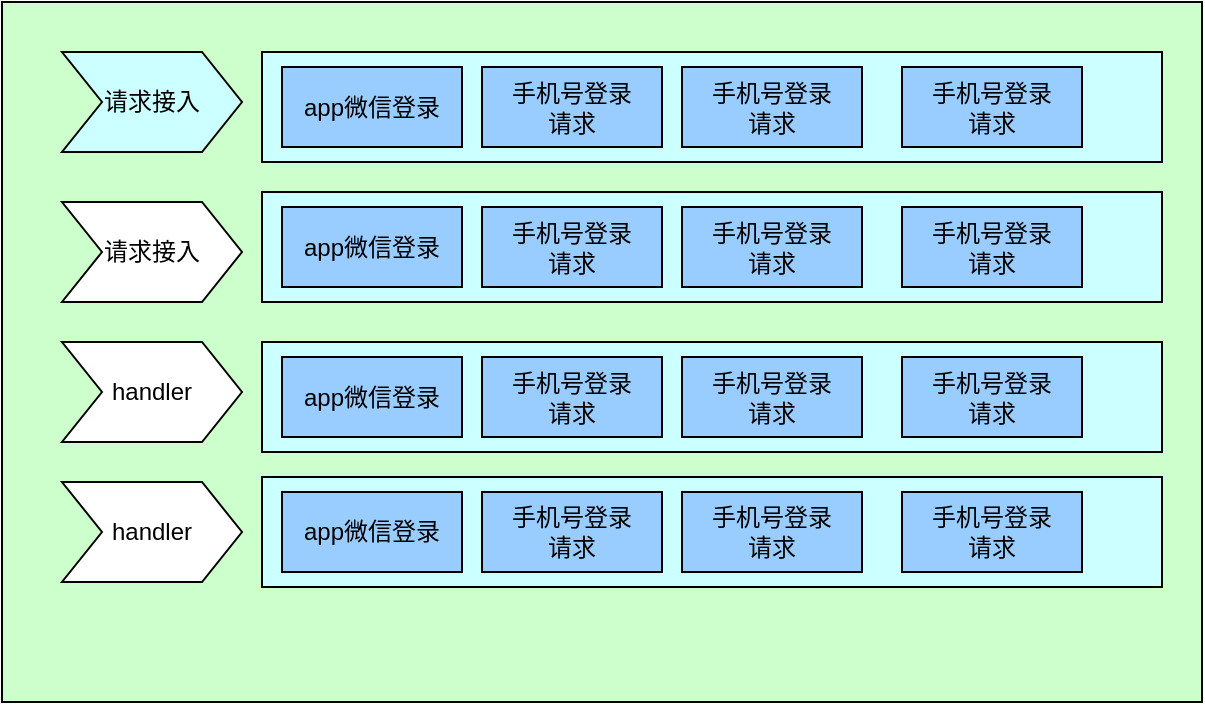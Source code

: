 <mxfile version="15.7.3" type="github">
  <diagram id="kJFJ0D_12UuaY3lmtUbJ" name="第 1 页">
    <mxGraphModel dx="1026" dy="514" grid="1" gridSize="10" guides="1" tooltips="1" connect="1" arrows="1" fold="1" page="1" pageScale="1" pageWidth="827" pageHeight="1169" math="0" shadow="0">
      <root>
        <mxCell id="0" />
        <mxCell id="1" parent="0" />
        <mxCell id="mRexfQhfjzAPBLykWlBQ-3" value="" style="rounded=0;whiteSpace=wrap;html=1;fillColor=#CCFFCC;" vertex="1" parent="1">
          <mxGeometry x="170" y="120" width="600" height="350" as="geometry" />
        </mxCell>
        <mxCell id="mRexfQhfjzAPBLykWlBQ-4" value="请求接入" style="shape=step;perimeter=stepPerimeter;whiteSpace=wrap;html=1;fixedSize=1;fillColor=#CCFFFF;" vertex="1" parent="1">
          <mxGeometry x="200" y="145" width="90" height="50" as="geometry" />
        </mxCell>
        <mxCell id="mRexfQhfjzAPBLykWlBQ-5" value="请求接入" style="shape=step;perimeter=stepPerimeter;whiteSpace=wrap;html=1;fixedSize=1;" vertex="1" parent="1">
          <mxGeometry x="200" y="220" width="90" height="50" as="geometry" />
        </mxCell>
        <mxCell id="mRexfQhfjzAPBLykWlBQ-6" value="handler" style="shape=step;perimeter=stepPerimeter;whiteSpace=wrap;html=1;fixedSize=1;" vertex="1" parent="1">
          <mxGeometry x="200" y="290" width="90" height="50" as="geometry" />
        </mxCell>
        <mxCell id="mRexfQhfjzAPBLykWlBQ-7" value="handler" style="shape=step;perimeter=stepPerimeter;whiteSpace=wrap;html=1;fixedSize=1;" vertex="1" parent="1">
          <mxGeometry x="200" y="360" width="90" height="50" as="geometry" />
        </mxCell>
        <mxCell id="mRexfQhfjzAPBLykWlBQ-8" value="" style="whiteSpace=wrap;html=1;fillColor=#CCFFFF;" vertex="1" parent="1">
          <mxGeometry x="300" y="145" width="450" height="55" as="geometry" />
        </mxCell>
        <mxCell id="mRexfQhfjzAPBLykWlBQ-9" value="app微信登录" style="whiteSpace=wrap;html=1;fillColor=#99CCFF;" vertex="1" parent="1">
          <mxGeometry x="310" y="152.5" width="90" height="40" as="geometry" />
        </mxCell>
        <mxCell id="mRexfQhfjzAPBLykWlBQ-10" value="&lt;div class=&quot;mind-clipboard&quot;&gt;手机号登录&lt;div&gt;请求&lt;/div&gt;&lt;/div&gt;" style="whiteSpace=wrap;html=1;fillColor=#99CCFF;" vertex="1" parent="1">
          <mxGeometry x="410" y="152.5" width="90" height="40" as="geometry" />
        </mxCell>
        <mxCell id="mRexfQhfjzAPBLykWlBQ-11" value="&lt;div class=&quot;mind-clipboard&quot;&gt;手机号登录&lt;div&gt;请求&lt;/div&gt;&lt;/div&gt;" style="whiteSpace=wrap;html=1;fillColor=#99CCFF;" vertex="1" parent="1">
          <mxGeometry x="510" y="152.5" width="90" height="40" as="geometry" />
        </mxCell>
        <mxCell id="mRexfQhfjzAPBLykWlBQ-12" value="&lt;div class=&quot;mind-clipboard&quot;&gt;手机号登录&lt;div&gt;请求&lt;/div&gt;&lt;/div&gt;" style="whiteSpace=wrap;html=1;fillColor=#99CCFF;" vertex="1" parent="1">
          <mxGeometry x="620" y="152.5" width="90" height="40" as="geometry" />
        </mxCell>
        <mxCell id="mRexfQhfjzAPBLykWlBQ-13" value="" style="whiteSpace=wrap;html=1;fillColor=#CCFFFF;" vertex="1" parent="1">
          <mxGeometry x="300" y="215" width="450" height="55" as="geometry" />
        </mxCell>
        <mxCell id="mRexfQhfjzAPBLykWlBQ-14" value="app微信登录" style="whiteSpace=wrap;html=1;fillColor=#99CCFF;" vertex="1" parent="1">
          <mxGeometry x="310" y="222.5" width="90" height="40" as="geometry" />
        </mxCell>
        <mxCell id="mRexfQhfjzAPBLykWlBQ-15" value="&lt;div class=&quot;mind-clipboard&quot;&gt;手机号登录&lt;div&gt;请求&lt;/div&gt;&lt;/div&gt;" style="whiteSpace=wrap;html=1;fillColor=#99CCFF;" vertex="1" parent="1">
          <mxGeometry x="410" y="222.5" width="90" height="40" as="geometry" />
        </mxCell>
        <mxCell id="mRexfQhfjzAPBLykWlBQ-16" value="&lt;div class=&quot;mind-clipboard&quot;&gt;手机号登录&lt;div&gt;请求&lt;/div&gt;&lt;/div&gt;" style="whiteSpace=wrap;html=1;fillColor=#99CCFF;" vertex="1" parent="1">
          <mxGeometry x="510" y="222.5" width="90" height="40" as="geometry" />
        </mxCell>
        <mxCell id="mRexfQhfjzAPBLykWlBQ-17" value="&lt;div class=&quot;mind-clipboard&quot;&gt;手机号登录&lt;div&gt;请求&lt;/div&gt;&lt;/div&gt;" style="whiteSpace=wrap;html=1;fillColor=#99CCFF;" vertex="1" parent="1">
          <mxGeometry x="620" y="222.5" width="90" height="40" as="geometry" />
        </mxCell>
        <mxCell id="mRexfQhfjzAPBLykWlBQ-18" value="" style="whiteSpace=wrap;html=1;fillColor=#CCFFFF;" vertex="1" parent="1">
          <mxGeometry x="300" y="290" width="450" height="55" as="geometry" />
        </mxCell>
        <mxCell id="mRexfQhfjzAPBLykWlBQ-19" value="app微信登录" style="whiteSpace=wrap;html=1;fillColor=#99CCFF;" vertex="1" parent="1">
          <mxGeometry x="310" y="297.5" width="90" height="40" as="geometry" />
        </mxCell>
        <mxCell id="mRexfQhfjzAPBLykWlBQ-20" value="&lt;div class=&quot;mind-clipboard&quot;&gt;手机号登录&lt;div&gt;请求&lt;/div&gt;&lt;/div&gt;" style="whiteSpace=wrap;html=1;fillColor=#99CCFF;" vertex="1" parent="1">
          <mxGeometry x="410" y="297.5" width="90" height="40" as="geometry" />
        </mxCell>
        <mxCell id="mRexfQhfjzAPBLykWlBQ-21" value="&lt;div class=&quot;mind-clipboard&quot;&gt;手机号登录&lt;div&gt;请求&lt;/div&gt;&lt;/div&gt;" style="whiteSpace=wrap;html=1;fillColor=#99CCFF;" vertex="1" parent="1">
          <mxGeometry x="510" y="297.5" width="90" height="40" as="geometry" />
        </mxCell>
        <mxCell id="mRexfQhfjzAPBLykWlBQ-22" value="&lt;div class=&quot;mind-clipboard&quot;&gt;手机号登录&lt;div&gt;请求&lt;/div&gt;&lt;/div&gt;" style="whiteSpace=wrap;html=1;fillColor=#99CCFF;" vertex="1" parent="1">
          <mxGeometry x="620" y="297.5" width="90" height="40" as="geometry" />
        </mxCell>
        <mxCell id="mRexfQhfjzAPBLykWlBQ-23" value="" style="whiteSpace=wrap;html=1;fillColor=#CCFFFF;" vertex="1" parent="1">
          <mxGeometry x="300" y="357.5" width="450" height="55" as="geometry" />
        </mxCell>
        <mxCell id="mRexfQhfjzAPBLykWlBQ-24" value="app微信登录" style="whiteSpace=wrap;html=1;fillColor=#99CCFF;" vertex="1" parent="1">
          <mxGeometry x="310" y="365" width="90" height="40" as="geometry" />
        </mxCell>
        <mxCell id="mRexfQhfjzAPBLykWlBQ-25" value="&lt;div class=&quot;mind-clipboard&quot;&gt;手机号登录&lt;div&gt;请求&lt;/div&gt;&lt;/div&gt;" style="whiteSpace=wrap;html=1;fillColor=#99CCFF;" vertex="1" parent="1">
          <mxGeometry x="410" y="365" width="90" height="40" as="geometry" />
        </mxCell>
        <mxCell id="mRexfQhfjzAPBLykWlBQ-26" value="&lt;div class=&quot;mind-clipboard&quot;&gt;手机号登录&lt;div&gt;请求&lt;/div&gt;&lt;/div&gt;" style="whiteSpace=wrap;html=1;fillColor=#99CCFF;" vertex="1" parent="1">
          <mxGeometry x="510" y="365" width="90" height="40" as="geometry" />
        </mxCell>
        <mxCell id="mRexfQhfjzAPBLykWlBQ-27" value="&lt;div class=&quot;mind-clipboard&quot;&gt;手机号登录&lt;div&gt;请求&lt;/div&gt;&lt;/div&gt;" style="whiteSpace=wrap;html=1;fillColor=#99CCFF;" vertex="1" parent="1">
          <mxGeometry x="620" y="365" width="90" height="40" as="geometry" />
        </mxCell>
      </root>
    </mxGraphModel>
  </diagram>
</mxfile>
